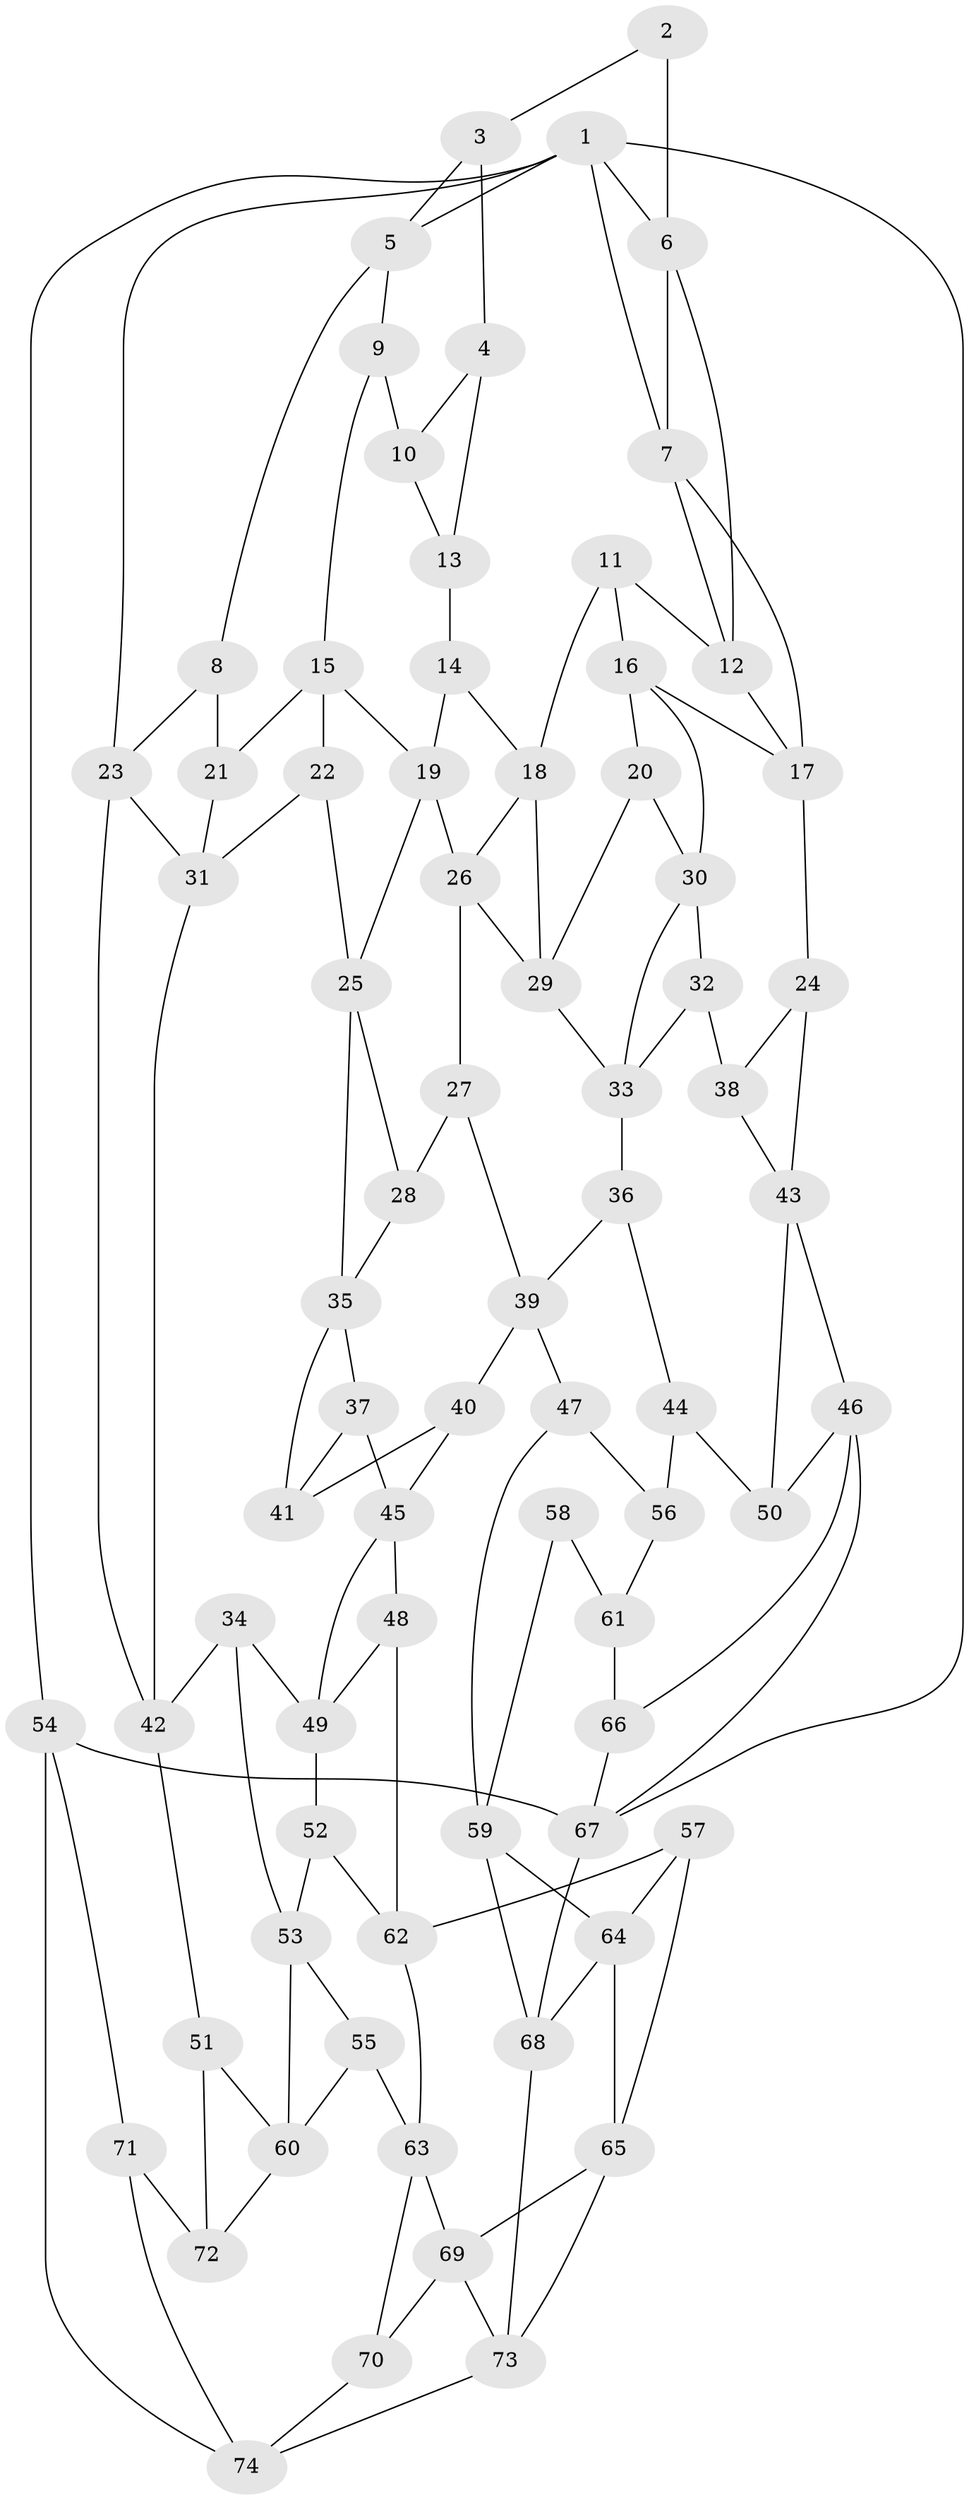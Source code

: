 // original degree distribution, {3: 0.02027027027027027, 4: 0.22972972972972974, 6: 0.22972972972972974, 5: 0.5202702702702703}
// Generated by graph-tools (version 1.1) at 2025/38/03/04/25 23:38:24]
// undirected, 74 vertices, 130 edges
graph export_dot {
  node [color=gray90,style=filled];
  1;
  2;
  3;
  4;
  5;
  6;
  7;
  8;
  9;
  10;
  11;
  12;
  13;
  14;
  15;
  16;
  17;
  18;
  19;
  20;
  21;
  22;
  23;
  24;
  25;
  26;
  27;
  28;
  29;
  30;
  31;
  32;
  33;
  34;
  35;
  36;
  37;
  38;
  39;
  40;
  41;
  42;
  43;
  44;
  45;
  46;
  47;
  48;
  49;
  50;
  51;
  52;
  53;
  54;
  55;
  56;
  57;
  58;
  59;
  60;
  61;
  62;
  63;
  64;
  65;
  66;
  67;
  68;
  69;
  70;
  71;
  72;
  73;
  74;
  1 -- 5 [weight=1.0];
  1 -- 6 [weight=1.0];
  1 -- 7 [weight=1.0];
  1 -- 23 [weight=1.0];
  1 -- 54 [weight=1.0];
  1 -- 67 [weight=1.0];
  2 -- 3 [weight=1.0];
  2 -- 6 [weight=2.0];
  3 -- 4 [weight=1.0];
  3 -- 5 [weight=1.0];
  4 -- 10 [weight=1.0];
  4 -- 13 [weight=1.0];
  5 -- 8 [weight=1.0];
  5 -- 9 [weight=1.0];
  6 -- 7 [weight=1.0];
  6 -- 12 [weight=1.0];
  7 -- 12 [weight=1.0];
  7 -- 17 [weight=1.0];
  8 -- 21 [weight=2.0];
  8 -- 23 [weight=1.0];
  9 -- 10 [weight=2.0];
  9 -- 15 [weight=1.0];
  10 -- 13 [weight=1.0];
  11 -- 12 [weight=1.0];
  11 -- 16 [weight=1.0];
  11 -- 18 [weight=1.0];
  12 -- 17 [weight=1.0];
  13 -- 14 [weight=2.0];
  14 -- 18 [weight=1.0];
  14 -- 19 [weight=1.0];
  15 -- 19 [weight=1.0];
  15 -- 21 [weight=1.0];
  15 -- 22 [weight=1.0];
  16 -- 17 [weight=1.0];
  16 -- 20 [weight=1.0];
  16 -- 30 [weight=1.0];
  17 -- 24 [weight=1.0];
  18 -- 26 [weight=1.0];
  18 -- 29 [weight=1.0];
  19 -- 25 [weight=1.0];
  19 -- 26 [weight=1.0];
  20 -- 29 [weight=1.0];
  20 -- 30 [weight=1.0];
  21 -- 31 [weight=1.0];
  22 -- 25 [weight=1.0];
  22 -- 31 [weight=1.0];
  23 -- 31 [weight=1.0];
  23 -- 42 [weight=1.0];
  24 -- 38 [weight=1.0];
  24 -- 43 [weight=1.0];
  25 -- 28 [weight=1.0];
  25 -- 35 [weight=1.0];
  26 -- 27 [weight=1.0];
  26 -- 29 [weight=1.0];
  27 -- 28 [weight=1.0];
  27 -- 39 [weight=1.0];
  28 -- 35 [weight=2.0];
  29 -- 33 [weight=1.0];
  30 -- 32 [weight=1.0];
  30 -- 33 [weight=1.0];
  31 -- 42 [weight=1.0];
  32 -- 33 [weight=1.0];
  32 -- 38 [weight=2.0];
  33 -- 36 [weight=1.0];
  34 -- 42 [weight=1.0];
  34 -- 49 [weight=1.0];
  34 -- 53 [weight=1.0];
  35 -- 37 [weight=1.0];
  35 -- 41 [weight=2.0];
  36 -- 39 [weight=1.0];
  36 -- 44 [weight=1.0];
  37 -- 41 [weight=1.0];
  37 -- 45 [weight=2.0];
  38 -- 43 [weight=1.0];
  39 -- 40 [weight=1.0];
  39 -- 47 [weight=1.0];
  40 -- 41 [weight=1.0];
  40 -- 45 [weight=1.0];
  42 -- 51 [weight=1.0];
  43 -- 46 [weight=1.0];
  43 -- 50 [weight=1.0];
  44 -- 50 [weight=1.0];
  44 -- 56 [weight=2.0];
  45 -- 48 [weight=2.0];
  45 -- 49 [weight=1.0];
  46 -- 50 [weight=1.0];
  46 -- 66 [weight=1.0];
  46 -- 67 [weight=1.0];
  47 -- 56 [weight=1.0];
  47 -- 59 [weight=1.0];
  48 -- 49 [weight=1.0];
  48 -- 62 [weight=1.0];
  49 -- 52 [weight=1.0];
  51 -- 60 [weight=1.0];
  51 -- 72 [weight=1.0];
  52 -- 53 [weight=1.0];
  52 -- 62 [weight=1.0];
  53 -- 55 [weight=1.0];
  53 -- 60 [weight=1.0];
  54 -- 67 [weight=1.0];
  54 -- 71 [weight=1.0];
  54 -- 74 [weight=1.0];
  55 -- 60 [weight=1.0];
  55 -- 63 [weight=1.0];
  56 -- 61 [weight=1.0];
  57 -- 62 [weight=1.0];
  57 -- 64 [weight=1.0];
  57 -- 65 [weight=1.0];
  58 -- 59 [weight=1.0];
  58 -- 61 [weight=2.0];
  59 -- 64 [weight=1.0];
  59 -- 68 [weight=1.0];
  60 -- 72 [weight=1.0];
  61 -- 66 [weight=2.0];
  62 -- 63 [weight=1.0];
  63 -- 69 [weight=1.0];
  63 -- 70 [weight=1.0];
  64 -- 65 [weight=1.0];
  64 -- 68 [weight=1.0];
  65 -- 69 [weight=1.0];
  65 -- 73 [weight=1.0];
  66 -- 67 [weight=1.0];
  67 -- 68 [weight=1.0];
  68 -- 73 [weight=1.0];
  69 -- 70 [weight=1.0];
  69 -- 73 [weight=1.0];
  70 -- 74 [weight=1.0];
  71 -- 72 [weight=2.0];
  71 -- 74 [weight=1.0];
  73 -- 74 [weight=1.0];
}
